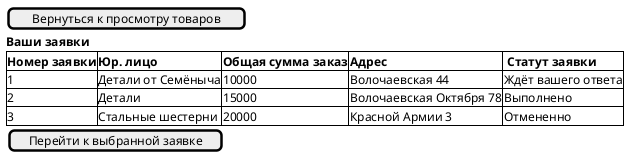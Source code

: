 @startsalt Отправление заявки
{
    [Вернуться к просмотру товаров]
    <b>Ваши заявки
    {#<b>Номер заявки|<b>Юр. лицо| <b>Общая сумма заказ| <b>Адрес| <b> Статут заявки
    1|Детали от Семёныча|10000|Волочаевская 44 | Ждёт вашего ответа
    2|Детали|15000|Волочаевская Октября 78 | Выполнено
    3|Стальные шестерни|20000|Красной Армии 3 |     Отмененно
    }
    {
        [Перейти к выбранной заявке]
    }
    
}
@endsalt